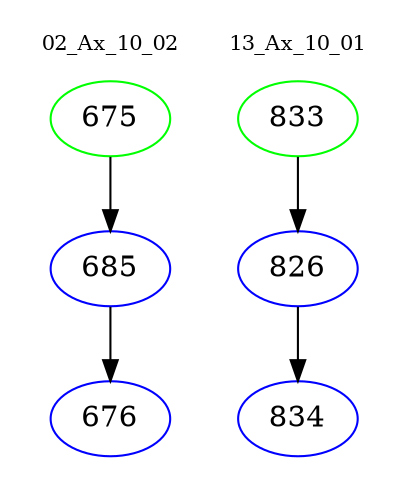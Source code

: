 digraph{
subgraph cluster_0 {
color = white
label = "02_Ax_10_02";
fontsize=10;
T0_675 [label="675", color="green"]
T0_675 -> T0_685 [color="black"]
T0_685 [label="685", color="blue"]
T0_685 -> T0_676 [color="black"]
T0_676 [label="676", color="blue"]
}
subgraph cluster_1 {
color = white
label = "13_Ax_10_01";
fontsize=10;
T1_833 [label="833", color="green"]
T1_833 -> T1_826 [color="black"]
T1_826 [label="826", color="blue"]
T1_826 -> T1_834 [color="black"]
T1_834 [label="834", color="blue"]
}
}
